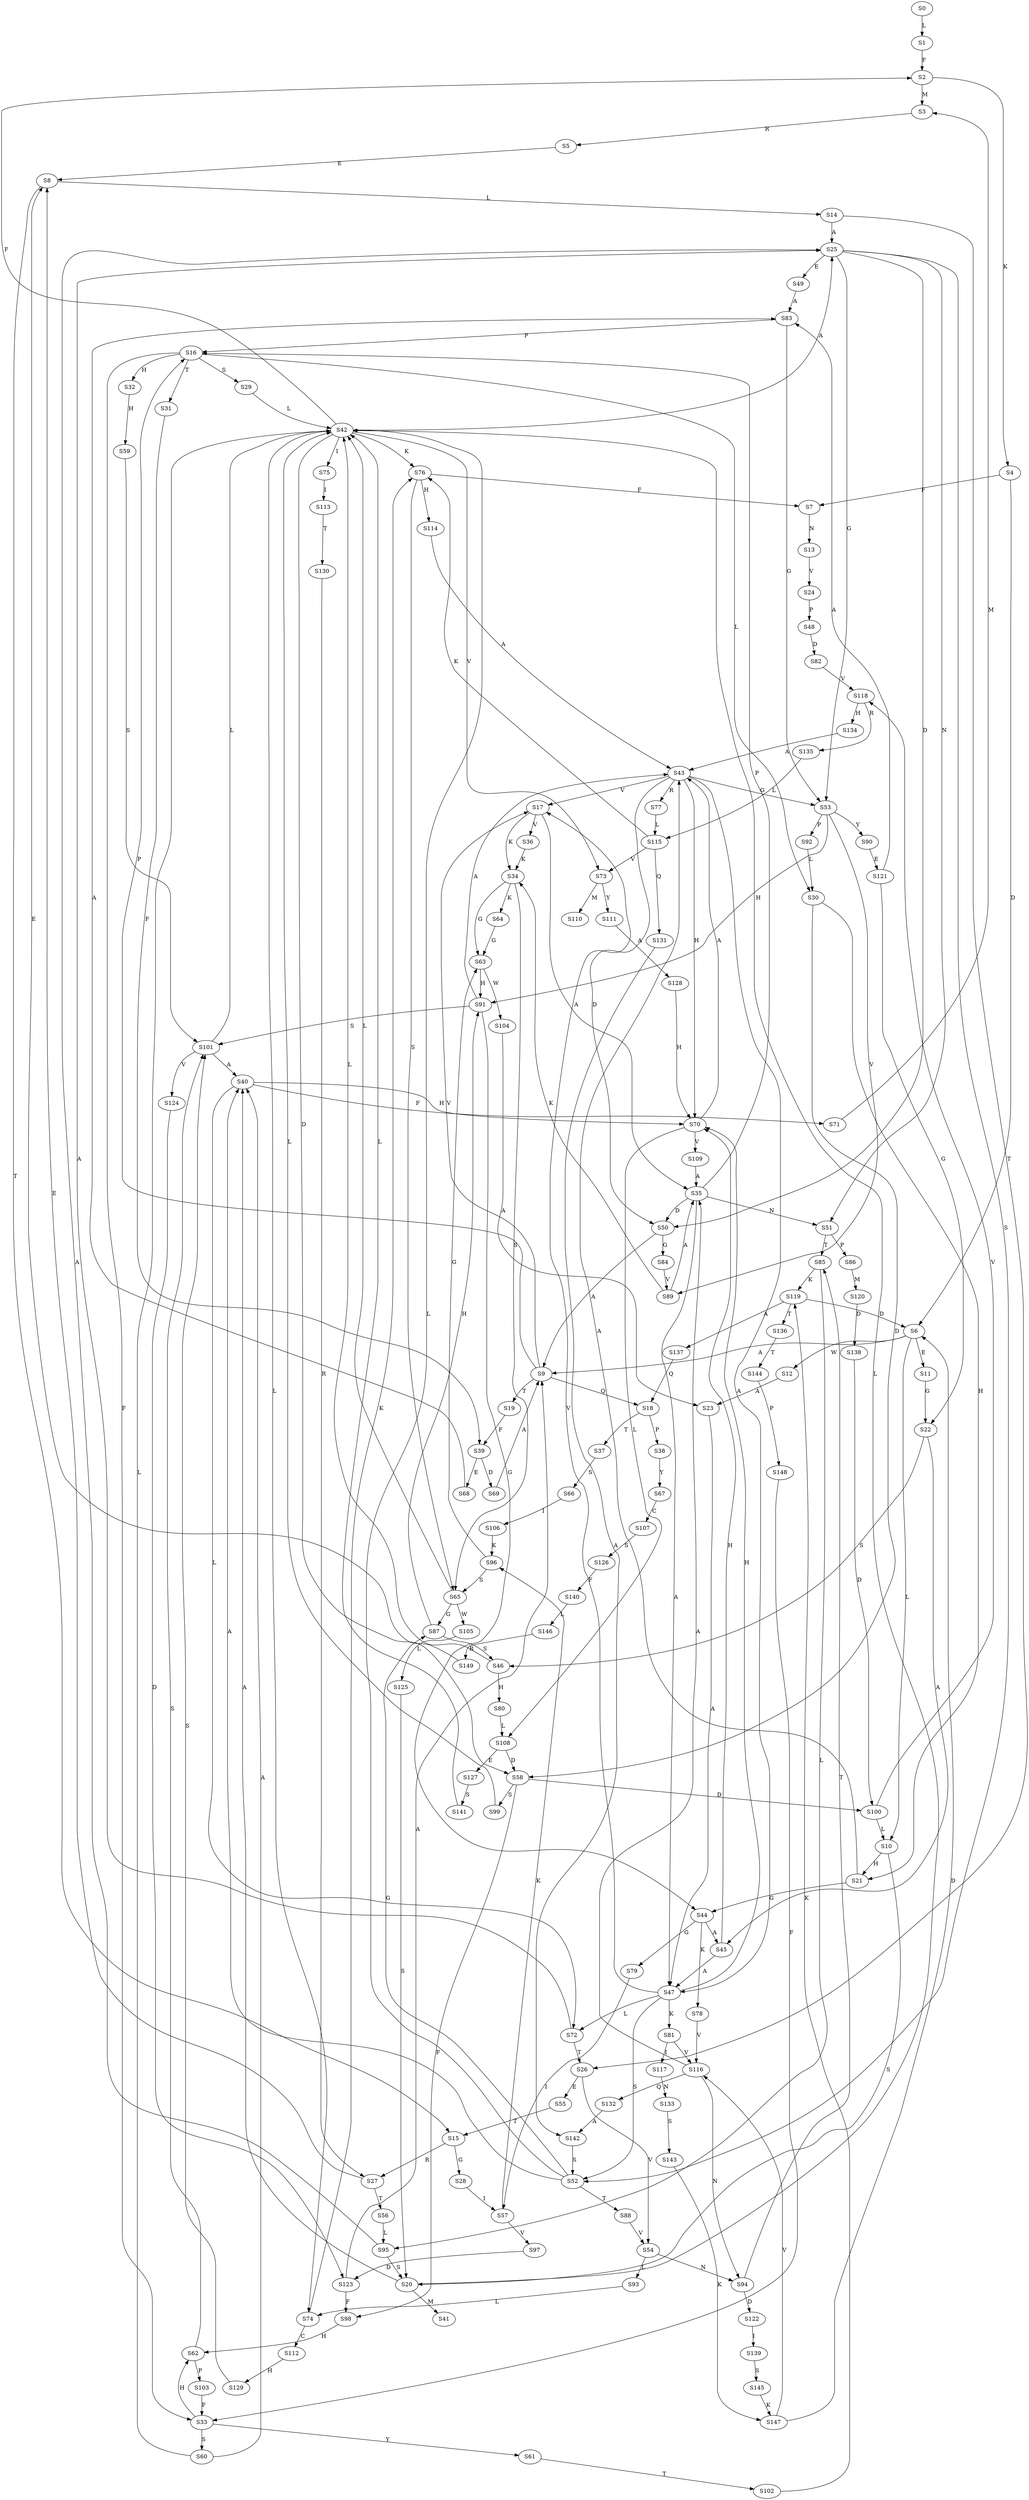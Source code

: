 strict digraph  {
	S0 -> S1 [ label = L ];
	S1 -> S2 [ label = F ];
	S2 -> S3 [ label = M ];
	S2 -> S4 [ label = K ];
	S3 -> S5 [ label = R ];
	S4 -> S6 [ label = D ];
	S4 -> S7 [ label = F ];
	S5 -> S8 [ label = E ];
	S6 -> S9 [ label = A ];
	S6 -> S10 [ label = L ];
	S6 -> S11 [ label = E ];
	S6 -> S12 [ label = W ];
	S7 -> S13 [ label = N ];
	S8 -> S14 [ label = L ];
	S8 -> S15 [ label = T ];
	S9 -> S16 [ label = P ];
	S9 -> S17 [ label = V ];
	S9 -> S18 [ label = Q ];
	S9 -> S19 [ label = T ];
	S10 -> S20 [ label = S ];
	S10 -> S21 [ label = H ];
	S11 -> S22 [ label = G ];
	S12 -> S23 [ label = A ];
	S13 -> S24 [ label = V ];
	S14 -> S25 [ label = A ];
	S14 -> S26 [ label = T ];
	S15 -> S27 [ label = R ];
	S15 -> S28 [ label = G ];
	S16 -> S29 [ label = S ];
	S16 -> S30 [ label = L ];
	S16 -> S31 [ label = T ];
	S16 -> S32 [ label = H ];
	S16 -> S33 [ label = F ];
	S17 -> S34 [ label = K ];
	S17 -> S35 [ label = A ];
	S17 -> S36 [ label = V ];
	S18 -> S37 [ label = T ];
	S18 -> S38 [ label = P ];
	S19 -> S39 [ label = F ];
	S20 -> S40 [ label = A ];
	S20 -> S41 [ label = M ];
	S20 -> S42 [ label = L ];
	S21 -> S43 [ label = A ];
	S21 -> S44 [ label = G ];
	S22 -> S45 [ label = A ];
	S22 -> S46 [ label = S ];
	S23 -> S47 [ label = A ];
	S24 -> S48 [ label = P ];
	S25 -> S49 [ label = E ];
	S25 -> S50 [ label = D ];
	S25 -> S51 [ label = N ];
	S25 -> S52 [ label = S ];
	S25 -> S53 [ label = G ];
	S26 -> S54 [ label = V ];
	S26 -> S55 [ label = E ];
	S27 -> S56 [ label = T ];
	S27 -> S8 [ label = E ];
	S28 -> S57 [ label = I ];
	S29 -> S42 [ label = L ];
	S30 -> S21 [ label = H ];
	S30 -> S58 [ label = D ];
	S31 -> S39 [ label = F ];
	S32 -> S59 [ label = H ];
	S33 -> S60 [ label = S ];
	S33 -> S61 [ label = Y ];
	S33 -> S62 [ label = H ];
	S34 -> S63 [ label = G ];
	S34 -> S64 [ label = K ];
	S34 -> S65 [ label = S ];
	S35 -> S51 [ label = N ];
	S35 -> S16 [ label = P ];
	S35 -> S47 [ label = A ];
	S35 -> S50 [ label = D ];
	S36 -> S34 [ label = K ];
	S37 -> S66 [ label = S ];
	S38 -> S67 [ label = Y ];
	S39 -> S68 [ label = E ];
	S39 -> S69 [ label = D ];
	S40 -> S70 [ label = H ];
	S40 -> S71 [ label = F ];
	S40 -> S72 [ label = L ];
	S42 -> S73 [ label = V ];
	S42 -> S2 [ label = F ];
	S42 -> S58 [ label = D ];
	S42 -> S25 [ label = A ];
	S42 -> S74 [ label = L ];
	S42 -> S75 [ label = I ];
	S42 -> S76 [ label = K ];
	S43 -> S53 [ label = G ];
	S43 -> S17 [ label = V ];
	S43 -> S70 [ label = H ];
	S43 -> S47 [ label = A ];
	S43 -> S77 [ label = R ];
	S43 -> S50 [ label = D ];
	S44 -> S78 [ label = K ];
	S44 -> S79 [ label = G ];
	S44 -> S45 [ label = A ];
	S45 -> S70 [ label = H ];
	S45 -> S47 [ label = A ];
	S46 -> S42 [ label = L ];
	S46 -> S80 [ label = H ];
	S47 -> S81 [ label = K ];
	S47 -> S72 [ label = L ];
	S47 -> S52 [ label = S ];
	S47 -> S17 [ label = V ];
	S47 -> S70 [ label = H ];
	S48 -> S82 [ label = D ];
	S49 -> S83 [ label = A ];
	S50 -> S9 [ label = A ];
	S50 -> S84 [ label = G ];
	S51 -> S85 [ label = T ];
	S51 -> S86 [ label = P ];
	S52 -> S87 [ label = G ];
	S52 -> S42 [ label = L ];
	S52 -> S40 [ label = A ];
	S52 -> S88 [ label = T ];
	S53 -> S89 [ label = V ];
	S53 -> S90 [ label = Y ];
	S53 -> S91 [ label = H ];
	S53 -> S92 [ label = P ];
	S54 -> S93 [ label = L ];
	S54 -> S94 [ label = N ];
	S55 -> S15 [ label = T ];
	S56 -> S95 [ label = L ];
	S57 -> S96 [ label = K ];
	S57 -> S97 [ label = V ];
	S58 -> S98 [ label = F ];
	S58 -> S99 [ label = S ];
	S58 -> S100 [ label = D ];
	S59 -> S101 [ label = S ];
	S60 -> S42 [ label = L ];
	S60 -> S40 [ label = A ];
	S61 -> S102 [ label = T ];
	S62 -> S103 [ label = P ];
	S62 -> S101 [ label = S ];
	S63 -> S104 [ label = W ];
	S63 -> S91 [ label = H ];
	S64 -> S63 [ label = G ];
	S65 -> S105 [ label = W ];
	S65 -> S87 [ label = G ];
	S65 -> S42 [ label = L ];
	S66 -> S106 [ label = I ];
	S67 -> S107 [ label = C ];
	S68 -> S83 [ label = A ];
	S69 -> S9 [ label = A ];
	S70 -> S43 [ label = A ];
	S70 -> S108 [ label = L ];
	S70 -> S109 [ label = V ];
	S71 -> S3 [ label = M ];
	S72 -> S26 [ label = T ];
	S72 -> S25 [ label = A ];
	S73 -> S110 [ label = M ];
	S73 -> S111 [ label = Y ];
	S74 -> S76 [ label = K ];
	S74 -> S112 [ label = C ];
	S75 -> S113 [ label = I ];
	S76 -> S114 [ label = H ];
	S76 -> S7 [ label = F ];
	S76 -> S65 [ label = S ];
	S77 -> S115 [ label = L ];
	S78 -> S116 [ label = V ];
	S79 -> S57 [ label = I ];
	S80 -> S108 [ label = L ];
	S81 -> S116 [ label = V ];
	S81 -> S117 [ label = I ];
	S82 -> S118 [ label = V ];
	S83 -> S53 [ label = G ];
	S83 -> S16 [ label = P ];
	S84 -> S89 [ label = V ];
	S85 -> S119 [ label = K ];
	S85 -> S95 [ label = L ];
	S86 -> S120 [ label = M ];
	S87 -> S91 [ label = H ];
	S87 -> S46 [ label = S ];
	S88 -> S54 [ label = V ];
	S89 -> S34 [ label = K ];
	S89 -> S35 [ label = A ];
	S90 -> S121 [ label = E ];
	S91 -> S101 [ label = S ];
	S91 -> S44 [ label = G ];
	S91 -> S43 [ label = A ];
	S92 -> S30 [ label = L ];
	S93 -> S74 [ label = L ];
	S94 -> S85 [ label = T ];
	S94 -> S122 [ label = D ];
	S95 -> S25 [ label = A ];
	S95 -> S20 [ label = S ];
	S96 -> S63 [ label = G ];
	S96 -> S65 [ label = S ];
	S97 -> S123 [ label = D ];
	S98 -> S62 [ label = H ];
	S99 -> S42 [ label = L ];
	S100 -> S118 [ label = V ];
	S100 -> S10 [ label = L ];
	S101 -> S42 [ label = L ];
	S101 -> S124 [ label = V ];
	S101 -> S40 [ label = A ];
	S102 -> S119 [ label = K ];
	S103 -> S33 [ label = F ];
	S104 -> S23 [ label = A ];
	S105 -> S125 [ label = L ];
	S106 -> S96 [ label = K ];
	S107 -> S126 [ label = S ];
	S108 -> S58 [ label = D ];
	S108 -> S127 [ label = E ];
	S109 -> S35 [ label = A ];
	S111 -> S128 [ label = A ];
	S112 -> S129 [ label = H ];
	S113 -> S130 [ label = T ];
	S114 -> S43 [ label = A ];
	S115 -> S76 [ label = K ];
	S115 -> S131 [ label = Q ];
	S115 -> S73 [ label = V ];
	S116 -> S94 [ label = N ];
	S116 -> S132 [ label = Q ];
	S116 -> S35 [ label = A ];
	S117 -> S133 [ label = N ];
	S118 -> S134 [ label = H ];
	S118 -> S135 [ label = R ];
	S119 -> S6 [ label = D ];
	S119 -> S136 [ label = T ];
	S119 -> S137 [ label = A ];
	S120 -> S138 [ label = D ];
	S121 -> S22 [ label = G ];
	S121 -> S83 [ label = A ];
	S122 -> S139 [ label = I ];
	S123 -> S98 [ label = F ];
	S123 -> S9 [ label = A ];
	S124 -> S123 [ label = D ];
	S125 -> S20 [ label = S ];
	S126 -> S140 [ label = F ];
	S127 -> S141 [ label = S ];
	S128 -> S70 [ label = H ];
	S129 -> S101 [ label = S ];
	S130 -> S27 [ label = R ];
	S131 -> S142 [ label = A ];
	S132 -> S142 [ label = A ];
	S133 -> S143 [ label = S ];
	S134 -> S43 [ label = A ];
	S135 -> S115 [ label = L ];
	S136 -> S144 [ label = T ];
	S137 -> S18 [ label = Q ];
	S138 -> S100 [ label = D ];
	S139 -> S145 [ label = S ];
	S140 -> S146 [ label = L ];
	S141 -> S42 [ label = L ];
	S142 -> S52 [ label = S ];
	S143 -> S147 [ label = K ];
	S144 -> S148 [ label = P ];
	S145 -> S147 [ label = K ];
	S146 -> S149 [ label = R ];
	S147 -> S6 [ label = D ];
	S147 -> S116 [ label = V ];
	S148 -> S33 [ label = F ];
	S149 -> S8 [ label = E ];
}
